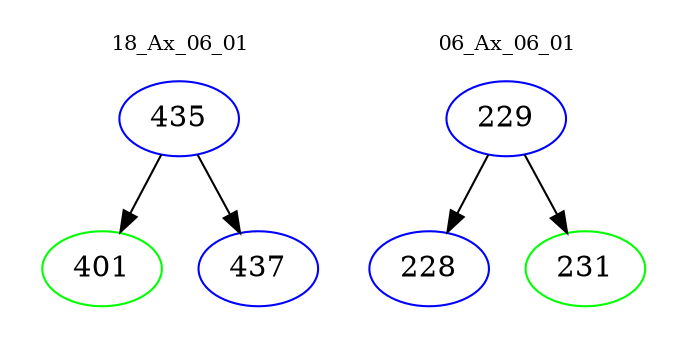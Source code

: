 digraph{
subgraph cluster_0 {
color = white
label = "18_Ax_06_01";
fontsize=10;
T0_435 [label="435", color="blue"]
T0_435 -> T0_401 [color="black"]
T0_401 [label="401", color="green"]
T0_435 -> T0_437 [color="black"]
T0_437 [label="437", color="blue"]
}
subgraph cluster_1 {
color = white
label = "06_Ax_06_01";
fontsize=10;
T1_229 [label="229", color="blue"]
T1_229 -> T1_228 [color="black"]
T1_228 [label="228", color="blue"]
T1_229 -> T1_231 [color="black"]
T1_231 [label="231", color="green"]
}
}
